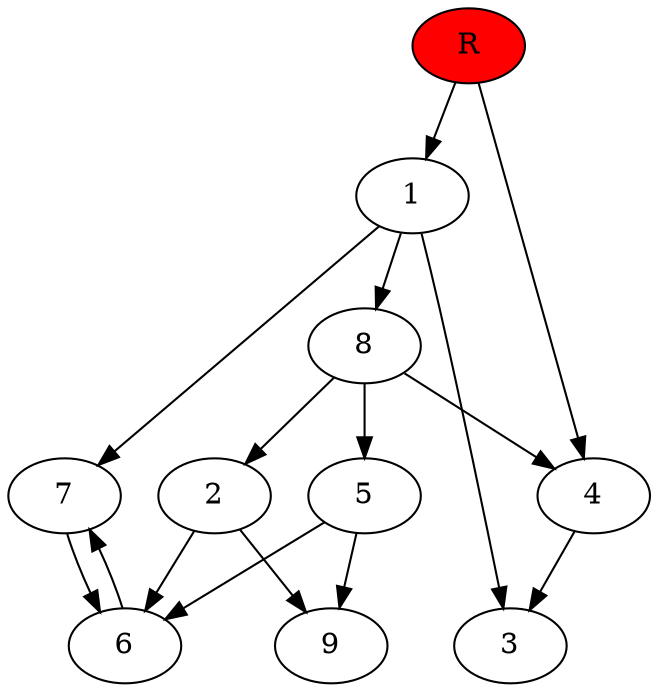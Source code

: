 digraph prb26132 {
	1
	2
	3
	4
	5
	6
	7
	8
	R [fillcolor="#ff0000" style=filled]
	1 -> 3
	1 -> 7
	1 -> 8
	2 -> 6
	2 -> 9
	4 -> 3
	5 -> 6
	5 -> 9
	6 -> 7
	7 -> 6
	8 -> 2
	8 -> 4
	8 -> 5
	R -> 1
	R -> 4
}
